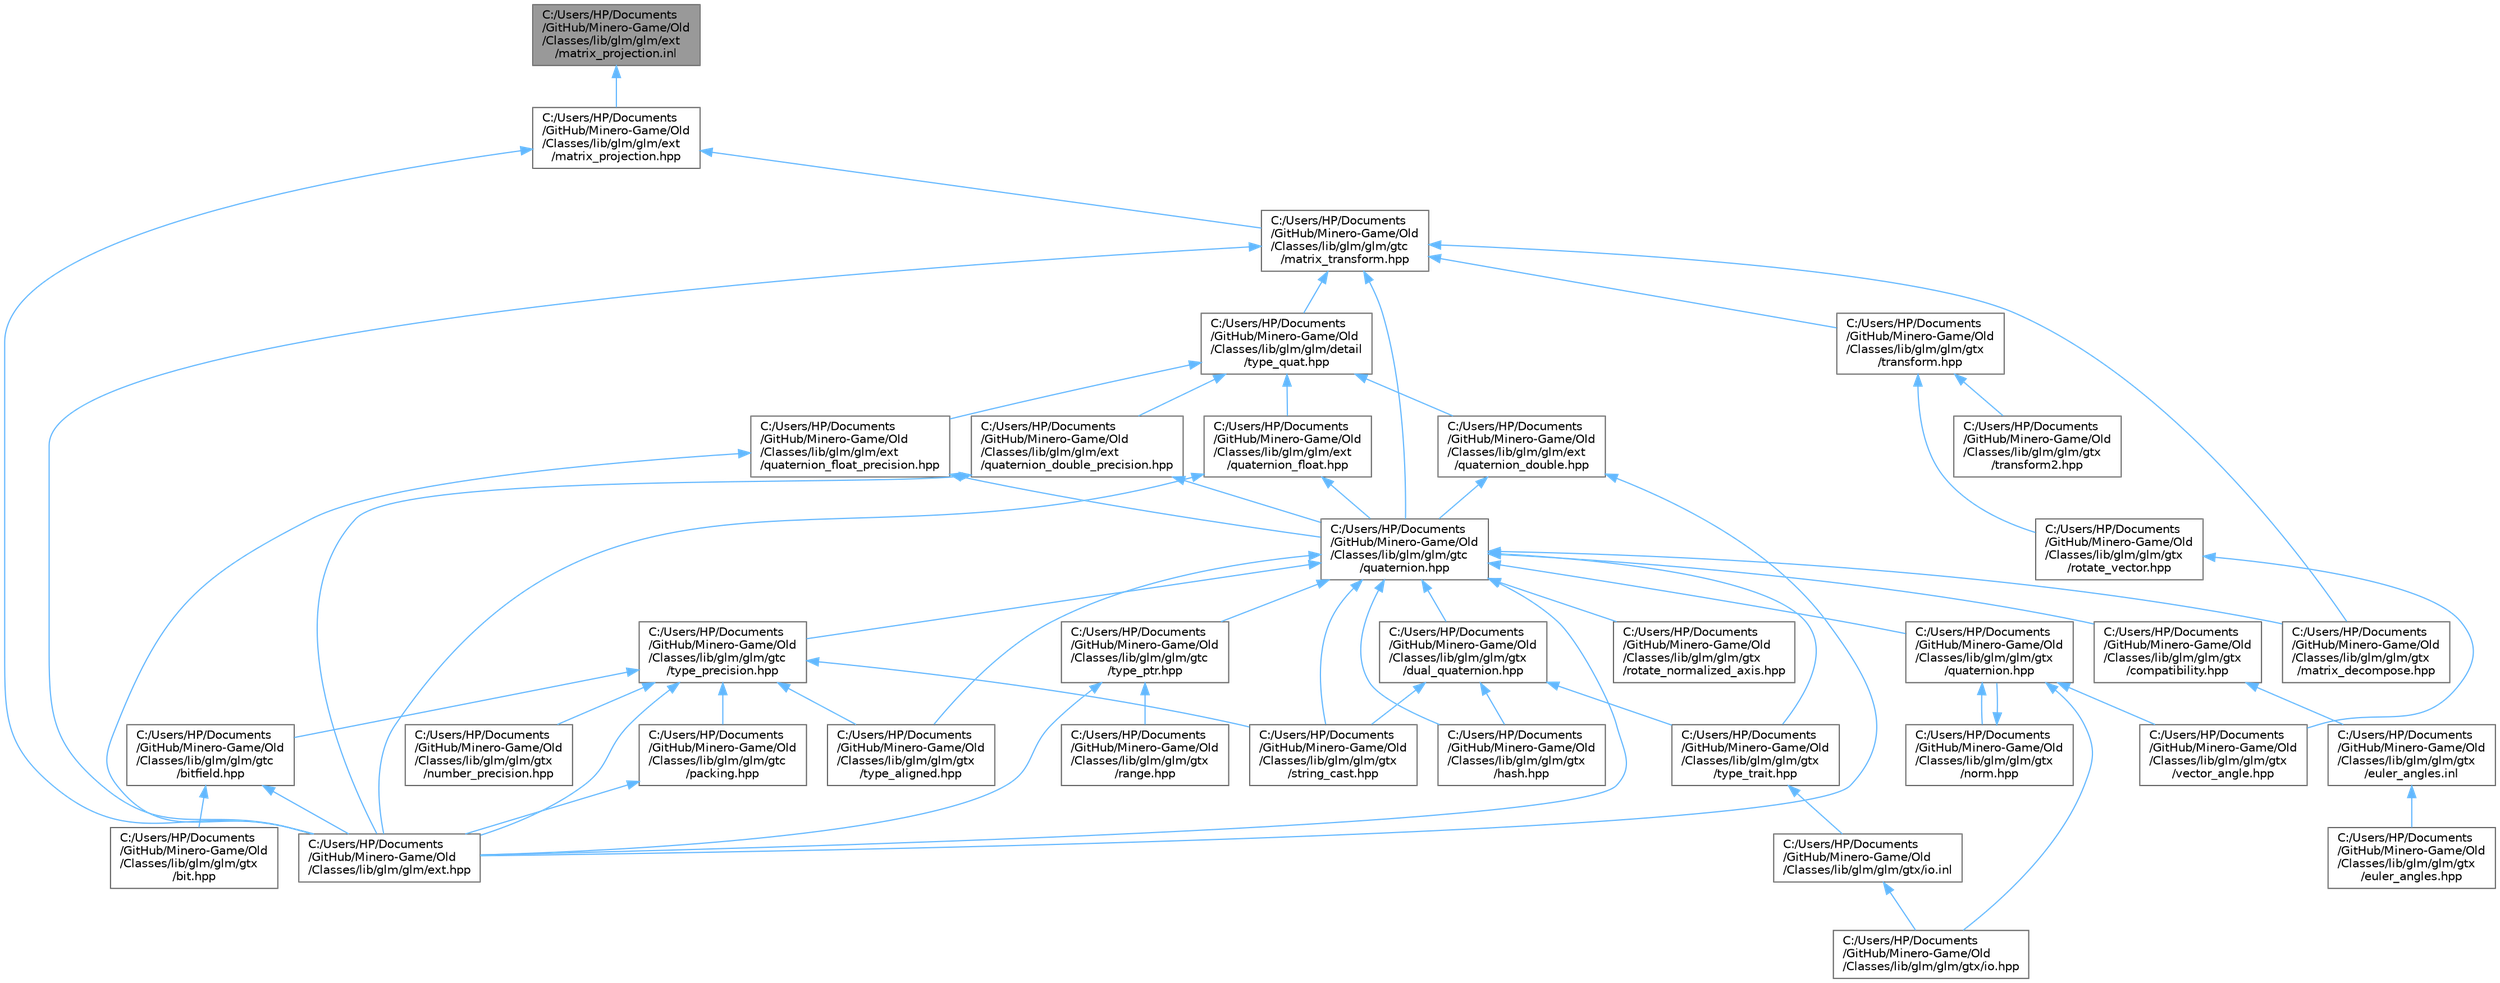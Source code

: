 digraph "C:/Users/HP/Documents/GitHub/Minero-Game/Old/Classes/lib/glm/glm/ext/matrix_projection.inl"
{
 // LATEX_PDF_SIZE
  bgcolor="transparent";
  edge [fontname=Helvetica,fontsize=10,labelfontname=Helvetica,labelfontsize=10];
  node [fontname=Helvetica,fontsize=10,shape=box,height=0.2,width=0.4];
  Node1 [id="Node000001",label="C:/Users/HP/Documents\l/GitHub/Minero-Game/Old\l/Classes/lib/glm/glm/ext\l/matrix_projection.inl",height=0.2,width=0.4,color="gray40", fillcolor="grey60", style="filled", fontcolor="black",tooltip=" "];
  Node1 -> Node2 [id="edge1_Node000001_Node000002",dir="back",color="steelblue1",style="solid",tooltip=" "];
  Node2 [id="Node000002",label="C:/Users/HP/Documents\l/GitHub/Minero-Game/Old\l/Classes/lib/glm/glm/ext\l/matrix_projection.hpp",height=0.2,width=0.4,color="grey40", fillcolor="white", style="filled",URL="$_old_2_classes_2lib_2glm_2glm_2ext_2matrix__projection_8hpp.html",tooltip=" "];
  Node2 -> Node3 [id="edge2_Node000002_Node000003",dir="back",color="steelblue1",style="solid",tooltip=" "];
  Node3 [id="Node000003",label="C:/Users/HP/Documents\l/GitHub/Minero-Game/Old\l/Classes/lib/glm/glm/ext.hpp",height=0.2,width=0.4,color="grey40", fillcolor="white", style="filled",URL="$_old_2_classes_2lib_2glm_2glm_2ext_8hpp.html",tooltip=" "];
  Node2 -> Node4 [id="edge3_Node000002_Node000004",dir="back",color="steelblue1",style="solid",tooltip=" "];
  Node4 [id="Node000004",label="C:/Users/HP/Documents\l/GitHub/Minero-Game/Old\l/Classes/lib/glm/glm/gtc\l/matrix_transform.hpp",height=0.2,width=0.4,color="grey40", fillcolor="white", style="filled",URL="$_old_2_classes_2lib_2glm_2glm_2gtc_2matrix__transform_8hpp.html",tooltip=" "];
  Node4 -> Node5 [id="edge4_Node000004_Node000005",dir="back",color="steelblue1",style="solid",tooltip=" "];
  Node5 [id="Node000005",label="C:/Users/HP/Documents\l/GitHub/Minero-Game/Old\l/Classes/lib/glm/glm/detail\l/type_quat.hpp",height=0.2,width=0.4,color="grey40", fillcolor="white", style="filled",URL="$_old_2_classes_2lib_2glm_2glm_2detail_2type__quat_8hpp.html",tooltip=" "];
  Node5 -> Node6 [id="edge5_Node000005_Node000006",dir="back",color="steelblue1",style="solid",tooltip=" "];
  Node6 [id="Node000006",label="C:/Users/HP/Documents\l/GitHub/Minero-Game/Old\l/Classes/lib/glm/glm/ext\l/quaternion_double.hpp",height=0.2,width=0.4,color="grey40", fillcolor="white", style="filled",URL="$_old_2_classes_2lib_2glm_2glm_2ext_2quaternion__double_8hpp.html",tooltip=" "];
  Node6 -> Node3 [id="edge6_Node000006_Node000003",dir="back",color="steelblue1",style="solid",tooltip=" "];
  Node6 -> Node7 [id="edge7_Node000006_Node000007",dir="back",color="steelblue1",style="solid",tooltip=" "];
  Node7 [id="Node000007",label="C:/Users/HP/Documents\l/GitHub/Minero-Game/Old\l/Classes/lib/glm/glm/gtc\l/quaternion.hpp",height=0.2,width=0.4,color="grey40", fillcolor="white", style="filled",URL="$_old_2_classes_2lib_2glm_2glm_2gtc_2quaternion_8hpp.html",tooltip=" "];
  Node7 -> Node3 [id="edge8_Node000007_Node000003",dir="back",color="steelblue1",style="solid",tooltip=" "];
  Node7 -> Node8 [id="edge9_Node000007_Node000008",dir="back",color="steelblue1",style="solid",tooltip=" "];
  Node8 [id="Node000008",label="C:/Users/HP/Documents\l/GitHub/Minero-Game/Old\l/Classes/lib/glm/glm/gtc\l/type_precision.hpp",height=0.2,width=0.4,color="grey40", fillcolor="white", style="filled",URL="$_old_2_classes_2lib_2glm_2glm_2gtc_2type__precision_8hpp.html",tooltip=" "];
  Node8 -> Node3 [id="edge10_Node000008_Node000003",dir="back",color="steelblue1",style="solid",tooltip=" "];
  Node8 -> Node9 [id="edge11_Node000008_Node000009",dir="back",color="steelblue1",style="solid",tooltip=" "];
  Node9 [id="Node000009",label="C:/Users/HP/Documents\l/GitHub/Minero-Game/Old\l/Classes/lib/glm/glm/gtc\l/bitfield.hpp",height=0.2,width=0.4,color="grey40", fillcolor="white", style="filled",URL="$_old_2_classes_2lib_2glm_2glm_2gtc_2bitfield_8hpp.html",tooltip=" "];
  Node9 -> Node3 [id="edge12_Node000009_Node000003",dir="back",color="steelblue1",style="solid",tooltip=" "];
  Node9 -> Node10 [id="edge13_Node000009_Node000010",dir="back",color="steelblue1",style="solid",tooltip=" "];
  Node10 [id="Node000010",label="C:/Users/HP/Documents\l/GitHub/Minero-Game/Old\l/Classes/lib/glm/glm/gtx\l/bit.hpp",height=0.2,width=0.4,color="grey40", fillcolor="white", style="filled",URL="$_old_2_classes_2lib_2glm_2glm_2gtx_2bit_8hpp.html",tooltip=" "];
  Node8 -> Node11 [id="edge14_Node000008_Node000011",dir="back",color="steelblue1",style="solid",tooltip=" "];
  Node11 [id="Node000011",label="C:/Users/HP/Documents\l/GitHub/Minero-Game/Old\l/Classes/lib/glm/glm/gtc\l/packing.hpp",height=0.2,width=0.4,color="grey40", fillcolor="white", style="filled",URL="$_old_2_classes_2lib_2glm_2glm_2gtc_2packing_8hpp.html",tooltip=" "];
  Node11 -> Node3 [id="edge15_Node000011_Node000003",dir="back",color="steelblue1",style="solid",tooltip=" "];
  Node8 -> Node12 [id="edge16_Node000008_Node000012",dir="back",color="steelblue1",style="solid",tooltip=" "];
  Node12 [id="Node000012",label="C:/Users/HP/Documents\l/GitHub/Minero-Game/Old\l/Classes/lib/glm/glm/gtx\l/number_precision.hpp",height=0.2,width=0.4,color="grey40", fillcolor="white", style="filled",URL="$_old_2_classes_2lib_2glm_2glm_2gtx_2number__precision_8hpp.html",tooltip=" "];
  Node8 -> Node13 [id="edge17_Node000008_Node000013",dir="back",color="steelblue1",style="solid",tooltip=" "];
  Node13 [id="Node000013",label="C:/Users/HP/Documents\l/GitHub/Minero-Game/Old\l/Classes/lib/glm/glm/gtx\l/string_cast.hpp",height=0.2,width=0.4,color="grey40", fillcolor="white", style="filled",URL="$_old_2_classes_2lib_2glm_2glm_2gtx_2string__cast_8hpp.html",tooltip=" "];
  Node8 -> Node14 [id="edge18_Node000008_Node000014",dir="back",color="steelblue1",style="solid",tooltip=" "];
  Node14 [id="Node000014",label="C:/Users/HP/Documents\l/GitHub/Minero-Game/Old\l/Classes/lib/glm/glm/gtx\l/type_aligned.hpp",height=0.2,width=0.4,color="grey40", fillcolor="white", style="filled",URL="$_old_2_classes_2lib_2glm_2glm_2gtx_2type__aligned_8hpp.html",tooltip=" "];
  Node7 -> Node15 [id="edge19_Node000007_Node000015",dir="back",color="steelblue1",style="solid",tooltip=" "];
  Node15 [id="Node000015",label="C:/Users/HP/Documents\l/GitHub/Minero-Game/Old\l/Classes/lib/glm/glm/gtc\l/type_ptr.hpp",height=0.2,width=0.4,color="grey40", fillcolor="white", style="filled",URL="$_old_2_classes_2lib_2glm_2glm_2gtc_2type__ptr_8hpp.html",tooltip=" "];
  Node15 -> Node3 [id="edge20_Node000015_Node000003",dir="back",color="steelblue1",style="solid",tooltip=" "];
  Node15 -> Node16 [id="edge21_Node000015_Node000016",dir="back",color="steelblue1",style="solid",tooltip=" "];
  Node16 [id="Node000016",label="C:/Users/HP/Documents\l/GitHub/Minero-Game/Old\l/Classes/lib/glm/glm/gtx\l/range.hpp",height=0.2,width=0.4,color="grey40", fillcolor="white", style="filled",URL="$_old_2_classes_2lib_2glm_2glm_2gtx_2range_8hpp.html",tooltip=" "];
  Node7 -> Node17 [id="edge22_Node000007_Node000017",dir="back",color="steelblue1",style="solid",tooltip=" "];
  Node17 [id="Node000017",label="C:/Users/HP/Documents\l/GitHub/Minero-Game/Old\l/Classes/lib/glm/glm/gtx\l/compatibility.hpp",height=0.2,width=0.4,color="grey40", fillcolor="white", style="filled",URL="$_old_2_classes_2lib_2glm_2glm_2gtx_2compatibility_8hpp.html",tooltip=" "];
  Node17 -> Node18 [id="edge23_Node000017_Node000018",dir="back",color="steelblue1",style="solid",tooltip=" "];
  Node18 [id="Node000018",label="C:/Users/HP/Documents\l/GitHub/Minero-Game/Old\l/Classes/lib/glm/glm/gtx\l/euler_angles.inl",height=0.2,width=0.4,color="grey40", fillcolor="white", style="filled",URL="$_old_2_classes_2lib_2glm_2glm_2gtx_2euler__angles_8inl.html",tooltip=" "];
  Node18 -> Node19 [id="edge24_Node000018_Node000019",dir="back",color="steelblue1",style="solid",tooltip=" "];
  Node19 [id="Node000019",label="C:/Users/HP/Documents\l/GitHub/Minero-Game/Old\l/Classes/lib/glm/glm/gtx\l/euler_angles.hpp",height=0.2,width=0.4,color="grey40", fillcolor="white", style="filled",URL="$_old_2_classes_2lib_2glm_2glm_2gtx_2euler__angles_8hpp.html",tooltip=" "];
  Node7 -> Node20 [id="edge25_Node000007_Node000020",dir="back",color="steelblue1",style="solid",tooltip=" "];
  Node20 [id="Node000020",label="C:/Users/HP/Documents\l/GitHub/Minero-Game/Old\l/Classes/lib/glm/glm/gtx\l/dual_quaternion.hpp",height=0.2,width=0.4,color="grey40", fillcolor="white", style="filled",URL="$_old_2_classes_2lib_2glm_2glm_2gtx_2dual__quaternion_8hpp.html",tooltip=" "];
  Node20 -> Node21 [id="edge26_Node000020_Node000021",dir="back",color="steelblue1",style="solid",tooltip=" "];
  Node21 [id="Node000021",label="C:/Users/HP/Documents\l/GitHub/Minero-Game/Old\l/Classes/lib/glm/glm/gtx\l/hash.hpp",height=0.2,width=0.4,color="grey40", fillcolor="white", style="filled",URL="$_old_2_classes_2lib_2glm_2glm_2gtx_2hash_8hpp.html",tooltip=" "];
  Node20 -> Node13 [id="edge27_Node000020_Node000013",dir="back",color="steelblue1",style="solid",tooltip=" "];
  Node20 -> Node22 [id="edge28_Node000020_Node000022",dir="back",color="steelblue1",style="solid",tooltip=" "];
  Node22 [id="Node000022",label="C:/Users/HP/Documents\l/GitHub/Minero-Game/Old\l/Classes/lib/glm/glm/gtx\l/type_trait.hpp",height=0.2,width=0.4,color="grey40", fillcolor="white", style="filled",URL="$_old_2_classes_2lib_2glm_2glm_2gtx_2type__trait_8hpp.html",tooltip=" "];
  Node22 -> Node23 [id="edge29_Node000022_Node000023",dir="back",color="steelblue1",style="solid",tooltip=" "];
  Node23 [id="Node000023",label="C:/Users/HP/Documents\l/GitHub/Minero-Game/Old\l/Classes/lib/glm/glm/gtx/io.inl",height=0.2,width=0.4,color="grey40", fillcolor="white", style="filled",URL="$_old_2_classes_2lib_2glm_2glm_2gtx_2io_8inl.html",tooltip=" "];
  Node23 -> Node24 [id="edge30_Node000023_Node000024",dir="back",color="steelblue1",style="solid",tooltip=" "];
  Node24 [id="Node000024",label="C:/Users/HP/Documents\l/GitHub/Minero-Game/Old\l/Classes/lib/glm/glm/gtx/io.hpp",height=0.2,width=0.4,color="grey40", fillcolor="white", style="filled",URL="$_old_2_classes_2lib_2glm_2glm_2gtx_2io_8hpp.html",tooltip=" "];
  Node7 -> Node21 [id="edge31_Node000007_Node000021",dir="back",color="steelblue1",style="solid",tooltip=" "];
  Node7 -> Node25 [id="edge32_Node000007_Node000025",dir="back",color="steelblue1",style="solid",tooltip=" "];
  Node25 [id="Node000025",label="C:/Users/HP/Documents\l/GitHub/Minero-Game/Old\l/Classes/lib/glm/glm/gtx\l/matrix_decompose.hpp",height=0.2,width=0.4,color="grey40", fillcolor="white", style="filled",URL="$_old_2_classes_2lib_2glm_2glm_2gtx_2matrix__decompose_8hpp.html",tooltip=" "];
  Node7 -> Node26 [id="edge33_Node000007_Node000026",dir="back",color="steelblue1",style="solid",tooltip=" "];
  Node26 [id="Node000026",label="C:/Users/HP/Documents\l/GitHub/Minero-Game/Old\l/Classes/lib/glm/glm/gtx\l/quaternion.hpp",height=0.2,width=0.4,color="grey40", fillcolor="white", style="filled",URL="$_old_2_classes_2lib_2glm_2glm_2gtx_2quaternion_8hpp.html",tooltip=" "];
  Node26 -> Node24 [id="edge34_Node000026_Node000024",dir="back",color="steelblue1",style="solid",tooltip=" "];
  Node26 -> Node27 [id="edge35_Node000026_Node000027",dir="back",color="steelblue1",style="solid",tooltip=" "];
  Node27 [id="Node000027",label="C:/Users/HP/Documents\l/GitHub/Minero-Game/Old\l/Classes/lib/glm/glm/gtx\l/norm.hpp",height=0.2,width=0.4,color="grey40", fillcolor="white", style="filled",URL="$_old_2_classes_2lib_2glm_2glm_2gtx_2norm_8hpp.html",tooltip=" "];
  Node27 -> Node26 [id="edge36_Node000027_Node000026",dir="back",color="steelblue1",style="solid",tooltip=" "];
  Node26 -> Node28 [id="edge37_Node000026_Node000028",dir="back",color="steelblue1",style="solid",tooltip=" "];
  Node28 [id="Node000028",label="C:/Users/HP/Documents\l/GitHub/Minero-Game/Old\l/Classes/lib/glm/glm/gtx\l/vector_angle.hpp",height=0.2,width=0.4,color="grey40", fillcolor="white", style="filled",URL="$_old_2_classes_2lib_2glm_2glm_2gtx_2vector__angle_8hpp.html",tooltip=" "];
  Node7 -> Node29 [id="edge38_Node000007_Node000029",dir="back",color="steelblue1",style="solid",tooltip=" "];
  Node29 [id="Node000029",label="C:/Users/HP/Documents\l/GitHub/Minero-Game/Old\l/Classes/lib/glm/glm/gtx\l/rotate_normalized_axis.hpp",height=0.2,width=0.4,color="grey40", fillcolor="white", style="filled",URL="$_old_2_classes_2lib_2glm_2glm_2gtx_2rotate__normalized__axis_8hpp.html",tooltip=" "];
  Node7 -> Node13 [id="edge39_Node000007_Node000013",dir="back",color="steelblue1",style="solid",tooltip=" "];
  Node7 -> Node14 [id="edge40_Node000007_Node000014",dir="back",color="steelblue1",style="solid",tooltip=" "];
  Node7 -> Node22 [id="edge41_Node000007_Node000022",dir="back",color="steelblue1",style="solid",tooltip=" "];
  Node5 -> Node30 [id="edge42_Node000005_Node000030",dir="back",color="steelblue1",style="solid",tooltip=" "];
  Node30 [id="Node000030",label="C:/Users/HP/Documents\l/GitHub/Minero-Game/Old\l/Classes/lib/glm/glm/ext\l/quaternion_double_precision.hpp",height=0.2,width=0.4,color="grey40", fillcolor="white", style="filled",URL="$_old_2_classes_2lib_2glm_2glm_2ext_2quaternion__double__precision_8hpp.html",tooltip=" "];
  Node30 -> Node3 [id="edge43_Node000030_Node000003",dir="back",color="steelblue1",style="solid",tooltip=" "];
  Node30 -> Node7 [id="edge44_Node000030_Node000007",dir="back",color="steelblue1",style="solid",tooltip=" "];
  Node5 -> Node31 [id="edge45_Node000005_Node000031",dir="back",color="steelblue1",style="solid",tooltip=" "];
  Node31 [id="Node000031",label="C:/Users/HP/Documents\l/GitHub/Minero-Game/Old\l/Classes/lib/glm/glm/ext\l/quaternion_float.hpp",height=0.2,width=0.4,color="grey40", fillcolor="white", style="filled",URL="$_old_2_classes_2lib_2glm_2glm_2ext_2quaternion__float_8hpp.html",tooltip=" "];
  Node31 -> Node3 [id="edge46_Node000031_Node000003",dir="back",color="steelblue1",style="solid",tooltip=" "];
  Node31 -> Node7 [id="edge47_Node000031_Node000007",dir="back",color="steelblue1",style="solid",tooltip=" "];
  Node5 -> Node32 [id="edge48_Node000005_Node000032",dir="back",color="steelblue1",style="solid",tooltip=" "];
  Node32 [id="Node000032",label="C:/Users/HP/Documents\l/GitHub/Minero-Game/Old\l/Classes/lib/glm/glm/ext\l/quaternion_float_precision.hpp",height=0.2,width=0.4,color="grey40", fillcolor="white", style="filled",URL="$_old_2_classes_2lib_2glm_2glm_2ext_2quaternion__float__precision_8hpp.html",tooltip=" "];
  Node32 -> Node3 [id="edge49_Node000032_Node000003",dir="back",color="steelblue1",style="solid",tooltip=" "];
  Node32 -> Node7 [id="edge50_Node000032_Node000007",dir="back",color="steelblue1",style="solid",tooltip=" "];
  Node4 -> Node3 [id="edge51_Node000004_Node000003",dir="back",color="steelblue1",style="solid",tooltip=" "];
  Node4 -> Node7 [id="edge52_Node000004_Node000007",dir="back",color="steelblue1",style="solid",tooltip=" "];
  Node4 -> Node25 [id="edge53_Node000004_Node000025",dir="back",color="steelblue1",style="solid",tooltip=" "];
  Node4 -> Node33 [id="edge54_Node000004_Node000033",dir="back",color="steelblue1",style="solid",tooltip=" "];
  Node33 [id="Node000033",label="C:/Users/HP/Documents\l/GitHub/Minero-Game/Old\l/Classes/lib/glm/glm/gtx\l/transform.hpp",height=0.2,width=0.4,color="grey40", fillcolor="white", style="filled",URL="$_old_2_classes_2lib_2glm_2glm_2gtx_2transform_8hpp.html",tooltip=" "];
  Node33 -> Node34 [id="edge55_Node000033_Node000034",dir="back",color="steelblue1",style="solid",tooltip=" "];
  Node34 [id="Node000034",label="C:/Users/HP/Documents\l/GitHub/Minero-Game/Old\l/Classes/lib/glm/glm/gtx\l/rotate_vector.hpp",height=0.2,width=0.4,color="grey40", fillcolor="white", style="filled",URL="$_old_2_classes_2lib_2glm_2glm_2gtx_2rotate__vector_8hpp.html",tooltip=" "];
  Node34 -> Node28 [id="edge56_Node000034_Node000028",dir="back",color="steelblue1",style="solid",tooltip=" "];
  Node33 -> Node35 [id="edge57_Node000033_Node000035",dir="back",color="steelblue1",style="solid",tooltip=" "];
  Node35 [id="Node000035",label="C:/Users/HP/Documents\l/GitHub/Minero-Game/Old\l/Classes/lib/glm/glm/gtx\l/transform2.hpp",height=0.2,width=0.4,color="grey40", fillcolor="white", style="filled",URL="$_old_2_classes_2lib_2glm_2glm_2gtx_2transform2_8hpp.html",tooltip=" "];
}
